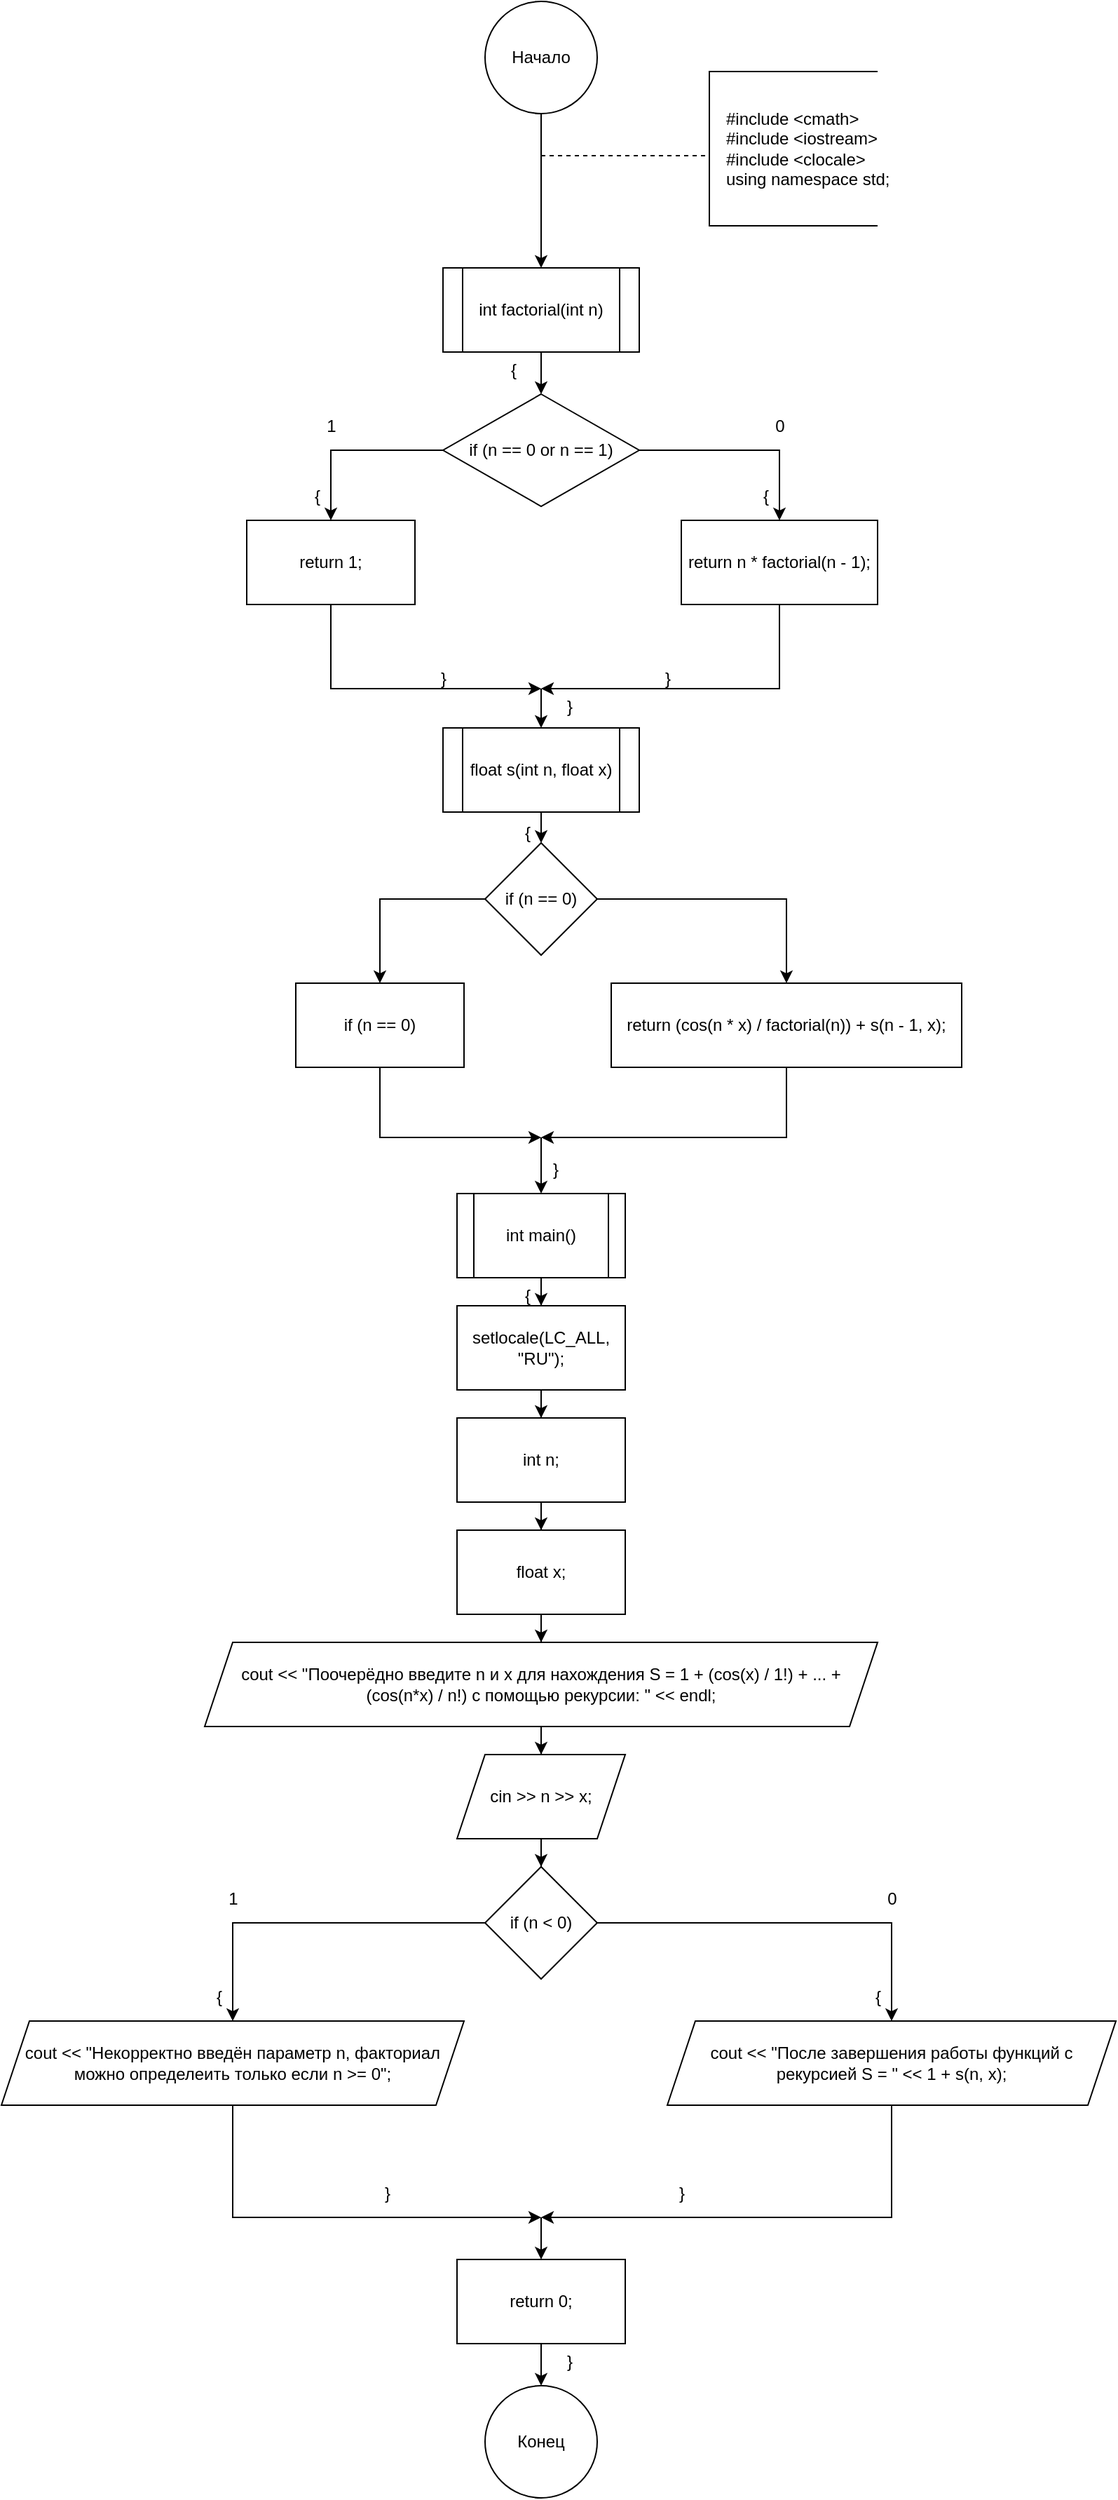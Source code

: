 <mxfile version="25.0.3">
  <diagram name="Страница — 1" id="lp9VnfLBmj4HYotBcLrf">
    <mxGraphModel dx="1071" dy="596" grid="1" gridSize="10" guides="1" tooltips="1" connect="1" arrows="1" fold="1" page="1" pageScale="1" pageWidth="827" pageHeight="1169" math="0" shadow="0">
      <root>
        <mxCell id="0" />
        <mxCell id="1" parent="0" />
        <mxCell id="vvqf3th2D5cChJPoauMC-3" style="edgeStyle=orthogonalEdgeStyle;rounded=0;orthogonalLoop=1;jettySize=auto;html=1;" edge="1" parent="1" source="vvqf3th2D5cChJPoauMC-1" target="vvqf3th2D5cChJPoauMC-7">
          <mxGeometry relative="1" as="geometry">
            <mxPoint x="410" y="220" as="targetPoint" />
          </mxGeometry>
        </mxCell>
        <mxCell id="vvqf3th2D5cChJPoauMC-1" value="Начало" style="ellipse;whiteSpace=wrap;html=1;aspect=fixed;" vertex="1" parent="1">
          <mxGeometry x="370" y="40" width="80" height="80" as="geometry" />
        </mxCell>
        <mxCell id="vvqf3th2D5cChJPoauMC-4" value="" style="endArrow=none;dashed=1;html=1;rounded=0;" edge="1" parent="1">
          <mxGeometry width="50" height="50" relative="1" as="geometry">
            <mxPoint x="410" y="150" as="sourcePoint" />
            <mxPoint x="530" y="150" as="targetPoint" />
          </mxGeometry>
        </mxCell>
        <mxCell id="vvqf3th2D5cChJPoauMC-5" value="" style="endArrow=none;html=1;rounded=0;" edge="1" parent="1">
          <mxGeometry width="50" height="50" relative="1" as="geometry">
            <mxPoint x="650" y="200" as="sourcePoint" />
            <mxPoint x="650" y="90" as="targetPoint" />
            <Array as="points">
              <mxPoint x="530" y="200" />
              <mxPoint x="530" y="90" />
            </Array>
          </mxGeometry>
        </mxCell>
        <mxCell id="vvqf3th2D5cChJPoauMC-6" value="#include &lt;cmath&gt;&#xa;#include &lt;iostream&gt;&#xa;#include &lt;clocale&gt;&#xa;using namespace std;" style="text;whiteSpace=wrap;" vertex="1" parent="1">
          <mxGeometry x="540" y="110" width="140" height="70" as="geometry" />
        </mxCell>
        <mxCell id="vvqf3th2D5cChJPoauMC-9" style="edgeStyle=orthogonalEdgeStyle;rounded=0;orthogonalLoop=1;jettySize=auto;html=1;" edge="1" parent="1" source="vvqf3th2D5cChJPoauMC-7" target="vvqf3th2D5cChJPoauMC-10">
          <mxGeometry relative="1" as="geometry">
            <mxPoint x="410" y="320" as="targetPoint" />
          </mxGeometry>
        </mxCell>
        <mxCell id="vvqf3th2D5cChJPoauMC-7" value="int factorial(int n)" style="shape=process;whiteSpace=wrap;html=1;backgroundOutline=1;" vertex="1" parent="1">
          <mxGeometry x="340" y="230" width="140" height="60" as="geometry" />
        </mxCell>
        <mxCell id="vvqf3th2D5cChJPoauMC-12" style="edgeStyle=orthogonalEdgeStyle;rounded=0;orthogonalLoop=1;jettySize=auto;html=1;" edge="1" parent="1" source="vvqf3th2D5cChJPoauMC-10" target="vvqf3th2D5cChJPoauMC-13">
          <mxGeometry relative="1" as="geometry">
            <mxPoint x="280" y="420" as="targetPoint" />
          </mxGeometry>
        </mxCell>
        <mxCell id="vvqf3th2D5cChJPoauMC-14" style="edgeStyle=orthogonalEdgeStyle;rounded=0;orthogonalLoop=1;jettySize=auto;html=1;" edge="1" parent="1" source="vvqf3th2D5cChJPoauMC-10" target="vvqf3th2D5cChJPoauMC-15">
          <mxGeometry relative="1" as="geometry">
            <mxPoint x="580" y="430" as="targetPoint" />
          </mxGeometry>
        </mxCell>
        <mxCell id="vvqf3th2D5cChJPoauMC-10" value="if (n == 0 or n == 1)" style="rhombus;whiteSpace=wrap;html=1;" vertex="1" parent="1">
          <mxGeometry x="340" y="320" width="140" height="80" as="geometry" />
        </mxCell>
        <mxCell id="vvqf3th2D5cChJPoauMC-21" style="edgeStyle=orthogonalEdgeStyle;rounded=0;orthogonalLoop=1;jettySize=auto;html=1;" edge="1" parent="1" source="vvqf3th2D5cChJPoauMC-13">
          <mxGeometry relative="1" as="geometry">
            <mxPoint x="410" y="530" as="targetPoint" />
            <Array as="points">
              <mxPoint x="260" y="530" />
            </Array>
          </mxGeometry>
        </mxCell>
        <mxCell id="vvqf3th2D5cChJPoauMC-13" value="return 1;" style="rounded=0;whiteSpace=wrap;html=1;" vertex="1" parent="1">
          <mxGeometry x="200" y="410" width="120" height="60" as="geometry" />
        </mxCell>
        <mxCell id="vvqf3th2D5cChJPoauMC-22" style="edgeStyle=orthogonalEdgeStyle;rounded=0;orthogonalLoop=1;jettySize=auto;html=1;" edge="1" parent="1" source="vvqf3th2D5cChJPoauMC-15">
          <mxGeometry relative="1" as="geometry">
            <mxPoint x="410" y="530" as="targetPoint" />
            <Array as="points">
              <mxPoint x="580" y="530" />
            </Array>
          </mxGeometry>
        </mxCell>
        <mxCell id="vvqf3th2D5cChJPoauMC-15" value="return n * factorial(n - 1);" style="rounded=0;whiteSpace=wrap;html=1;" vertex="1" parent="1">
          <mxGeometry x="510" y="410" width="140" height="60" as="geometry" />
        </mxCell>
        <mxCell id="vvqf3th2D5cChJPoauMC-16" value="{" style="text;html=1;align=center;verticalAlign=middle;resizable=0;points=[];autosize=1;strokeColor=none;fillColor=none;" vertex="1" parent="1">
          <mxGeometry x="375" y="288" width="30" height="30" as="geometry" />
        </mxCell>
        <mxCell id="vvqf3th2D5cChJPoauMC-17" value="1" style="text;html=1;align=center;verticalAlign=middle;resizable=0;points=[];autosize=1;strokeColor=none;fillColor=none;" vertex="1" parent="1">
          <mxGeometry x="245" y="328" width="30" height="30" as="geometry" />
        </mxCell>
        <mxCell id="vvqf3th2D5cChJPoauMC-18" value="0" style="text;html=1;align=center;verticalAlign=middle;resizable=0;points=[];autosize=1;strokeColor=none;fillColor=none;" vertex="1" parent="1">
          <mxGeometry x="565" y="328" width="30" height="30" as="geometry" />
        </mxCell>
        <mxCell id="vvqf3th2D5cChJPoauMC-19" value="{" style="text;html=1;align=center;verticalAlign=middle;resizable=0;points=[];autosize=1;strokeColor=none;fillColor=none;" vertex="1" parent="1">
          <mxGeometry x="235" y="378" width="30" height="30" as="geometry" />
        </mxCell>
        <mxCell id="vvqf3th2D5cChJPoauMC-20" value="{" style="text;html=1;align=center;verticalAlign=middle;resizable=0;points=[];autosize=1;strokeColor=none;fillColor=none;" vertex="1" parent="1">
          <mxGeometry x="555" y="378" width="30" height="30" as="geometry" />
        </mxCell>
        <mxCell id="vvqf3th2D5cChJPoauMC-23" value="}" style="text;html=1;align=center;verticalAlign=middle;resizable=0;points=[];autosize=1;strokeColor=none;fillColor=none;" vertex="1" parent="1">
          <mxGeometry x="325" y="508" width="30" height="30" as="geometry" />
        </mxCell>
        <mxCell id="vvqf3th2D5cChJPoauMC-24" value="}" style="text;html=1;align=center;verticalAlign=middle;resizable=0;points=[];autosize=1;strokeColor=none;fillColor=none;" vertex="1" parent="1">
          <mxGeometry x="485" y="508" width="30" height="30" as="geometry" />
        </mxCell>
        <mxCell id="vvqf3th2D5cChJPoauMC-25" value="" style="endArrow=classic;html=1;rounded=0;" edge="1" parent="1" target="vvqf3th2D5cChJPoauMC-27">
          <mxGeometry width="50" height="50" relative="1" as="geometry">
            <mxPoint x="410" y="530" as="sourcePoint" />
            <mxPoint x="410" y="570" as="targetPoint" />
          </mxGeometry>
        </mxCell>
        <mxCell id="vvqf3th2D5cChJPoauMC-28" style="edgeStyle=orthogonalEdgeStyle;rounded=0;orthogonalLoop=1;jettySize=auto;html=1;" edge="1" parent="1" source="vvqf3th2D5cChJPoauMC-27" target="vvqf3th2D5cChJPoauMC-29">
          <mxGeometry relative="1" as="geometry">
            <mxPoint x="410" y="700" as="targetPoint" />
          </mxGeometry>
        </mxCell>
        <mxCell id="vvqf3th2D5cChJPoauMC-27" value="float s(int n, float x)" style="shape=process;whiteSpace=wrap;html=1;backgroundOutline=1;" vertex="1" parent="1">
          <mxGeometry x="340" y="558" width="140" height="60" as="geometry" />
        </mxCell>
        <mxCell id="vvqf3th2D5cChJPoauMC-30" style="edgeStyle=orthogonalEdgeStyle;rounded=0;orthogonalLoop=1;jettySize=auto;html=1;" edge="1" parent="1" source="vvqf3th2D5cChJPoauMC-29" target="vvqf3th2D5cChJPoauMC-31">
          <mxGeometry relative="1" as="geometry">
            <mxPoint x="280" y="730" as="targetPoint" />
          </mxGeometry>
        </mxCell>
        <mxCell id="vvqf3th2D5cChJPoauMC-32" style="edgeStyle=orthogonalEdgeStyle;rounded=0;orthogonalLoop=1;jettySize=auto;html=1;" edge="1" parent="1" source="vvqf3th2D5cChJPoauMC-29" target="vvqf3th2D5cChJPoauMC-33">
          <mxGeometry relative="1" as="geometry">
            <mxPoint x="550" y="750" as="targetPoint" />
          </mxGeometry>
        </mxCell>
        <mxCell id="vvqf3th2D5cChJPoauMC-29" value="if (n == 0)" style="rhombus;whiteSpace=wrap;html=1;" vertex="1" parent="1">
          <mxGeometry x="370" y="640" width="80" height="80" as="geometry" />
        </mxCell>
        <mxCell id="vvqf3th2D5cChJPoauMC-34" style="edgeStyle=orthogonalEdgeStyle;rounded=0;orthogonalLoop=1;jettySize=auto;html=1;" edge="1" parent="1" source="vvqf3th2D5cChJPoauMC-31">
          <mxGeometry relative="1" as="geometry">
            <mxPoint x="410" y="850" as="targetPoint" />
            <Array as="points">
              <mxPoint x="295" y="850" />
            </Array>
          </mxGeometry>
        </mxCell>
        <mxCell id="vvqf3th2D5cChJPoauMC-31" value="if (n == 0)" style="rounded=0;whiteSpace=wrap;html=1;" vertex="1" parent="1">
          <mxGeometry x="235" y="740" width="120" height="60" as="geometry" />
        </mxCell>
        <mxCell id="vvqf3th2D5cChJPoauMC-35" style="edgeStyle=orthogonalEdgeStyle;rounded=0;orthogonalLoop=1;jettySize=auto;html=1;" edge="1" parent="1" source="vvqf3th2D5cChJPoauMC-33">
          <mxGeometry relative="1" as="geometry">
            <mxPoint x="410" y="850" as="targetPoint" />
            <Array as="points">
              <mxPoint x="585" y="850" />
            </Array>
          </mxGeometry>
        </mxCell>
        <mxCell id="vvqf3th2D5cChJPoauMC-33" value="return (cos(n * x) / factorial(n)) + s(n - 1, x);" style="rounded=0;whiteSpace=wrap;html=1;" vertex="1" parent="1">
          <mxGeometry x="460" y="740" width="250" height="60" as="geometry" />
        </mxCell>
        <mxCell id="vvqf3th2D5cChJPoauMC-36" value="" style="endArrow=classic;html=1;rounded=0;" edge="1" parent="1" target="vvqf3th2D5cChJPoauMC-37">
          <mxGeometry width="50" height="50" relative="1" as="geometry">
            <mxPoint x="410" y="850" as="sourcePoint" />
            <mxPoint x="410" y="930" as="targetPoint" />
          </mxGeometry>
        </mxCell>
        <mxCell id="vvqf3th2D5cChJPoauMC-38" style="edgeStyle=orthogonalEdgeStyle;rounded=0;orthogonalLoop=1;jettySize=auto;html=1;" edge="1" parent="1" source="vvqf3th2D5cChJPoauMC-37" target="vvqf3th2D5cChJPoauMC-39">
          <mxGeometry relative="1" as="geometry">
            <mxPoint x="410" y="990" as="targetPoint" />
          </mxGeometry>
        </mxCell>
        <mxCell id="vvqf3th2D5cChJPoauMC-37" value="&lt;div&gt;int main()&lt;/div&gt;" style="shape=process;whiteSpace=wrap;html=1;backgroundOutline=1;" vertex="1" parent="1">
          <mxGeometry x="350" y="890" width="120" height="60" as="geometry" />
        </mxCell>
        <mxCell id="vvqf3th2D5cChJPoauMC-40" style="edgeStyle=orthogonalEdgeStyle;rounded=0;orthogonalLoop=1;jettySize=auto;html=1;" edge="1" parent="1" source="vvqf3th2D5cChJPoauMC-39" target="vvqf3th2D5cChJPoauMC-41">
          <mxGeometry relative="1" as="geometry">
            <mxPoint x="410" y="1070" as="targetPoint" />
          </mxGeometry>
        </mxCell>
        <mxCell id="vvqf3th2D5cChJPoauMC-39" value="setlocale(LC_ALL, &quot;RU&quot;);" style="rounded=0;whiteSpace=wrap;html=1;" vertex="1" parent="1">
          <mxGeometry x="350" y="970" width="120" height="60" as="geometry" />
        </mxCell>
        <mxCell id="vvqf3th2D5cChJPoauMC-42" style="edgeStyle=orthogonalEdgeStyle;rounded=0;orthogonalLoop=1;jettySize=auto;html=1;" edge="1" parent="1" source="vvqf3th2D5cChJPoauMC-41" target="vvqf3th2D5cChJPoauMC-43">
          <mxGeometry relative="1" as="geometry">
            <mxPoint x="410" y="1140" as="targetPoint" />
          </mxGeometry>
        </mxCell>
        <mxCell id="vvqf3th2D5cChJPoauMC-41" value="int n;" style="rounded=0;whiteSpace=wrap;html=1;" vertex="1" parent="1">
          <mxGeometry x="350" y="1050" width="120" height="60" as="geometry" />
        </mxCell>
        <mxCell id="vvqf3th2D5cChJPoauMC-44" style="edgeStyle=orthogonalEdgeStyle;rounded=0;orthogonalLoop=1;jettySize=auto;html=1;" edge="1" parent="1" source="vvqf3th2D5cChJPoauMC-43" target="vvqf3th2D5cChJPoauMC-45">
          <mxGeometry relative="1" as="geometry">
            <mxPoint x="410" y="1230" as="targetPoint" />
          </mxGeometry>
        </mxCell>
        <mxCell id="vvqf3th2D5cChJPoauMC-43" value="float x;" style="rounded=0;whiteSpace=wrap;html=1;" vertex="1" parent="1">
          <mxGeometry x="350" y="1130" width="120" height="60" as="geometry" />
        </mxCell>
        <mxCell id="vvqf3th2D5cChJPoauMC-46" style="edgeStyle=orthogonalEdgeStyle;rounded=0;orthogonalLoop=1;jettySize=auto;html=1;" edge="1" parent="1" source="vvqf3th2D5cChJPoauMC-45" target="vvqf3th2D5cChJPoauMC-47">
          <mxGeometry relative="1" as="geometry">
            <mxPoint x="410" y="1290" as="targetPoint" />
          </mxGeometry>
        </mxCell>
        <mxCell id="vvqf3th2D5cChJPoauMC-45" value="cout &amp;lt;&amp;lt; &quot;Поочерёдно введите n и x для нахождения S = 1 + (cos(x) / 1!) + ... + (cos(n*x) / n!) с помощью рекурсии: &quot; &amp;lt;&amp;lt; endl;" style="shape=parallelogram;perimeter=parallelogramPerimeter;whiteSpace=wrap;html=1;fixedSize=1;" vertex="1" parent="1">
          <mxGeometry x="170" y="1210" width="480" height="60" as="geometry" />
        </mxCell>
        <mxCell id="vvqf3th2D5cChJPoauMC-48" style="edgeStyle=orthogonalEdgeStyle;rounded=0;orthogonalLoop=1;jettySize=auto;html=1;" edge="1" parent="1" source="vvqf3th2D5cChJPoauMC-47" target="vvqf3th2D5cChJPoauMC-49">
          <mxGeometry relative="1" as="geometry">
            <mxPoint x="410" y="1380" as="targetPoint" />
          </mxGeometry>
        </mxCell>
        <mxCell id="vvqf3th2D5cChJPoauMC-47" value="cin &amp;gt;&amp;gt; n &amp;gt;&amp;gt; x;" style="shape=parallelogram;perimeter=parallelogramPerimeter;whiteSpace=wrap;html=1;fixedSize=1;" vertex="1" parent="1">
          <mxGeometry x="350" y="1290" width="120" height="60" as="geometry" />
        </mxCell>
        <mxCell id="vvqf3th2D5cChJPoauMC-50" style="edgeStyle=orthogonalEdgeStyle;rounded=0;orthogonalLoop=1;jettySize=auto;html=1;" edge="1" parent="1" source="vvqf3th2D5cChJPoauMC-49" target="vvqf3th2D5cChJPoauMC-51">
          <mxGeometry relative="1" as="geometry">
            <mxPoint x="290" y="1460" as="targetPoint" />
          </mxGeometry>
        </mxCell>
        <mxCell id="vvqf3th2D5cChJPoauMC-52" style="edgeStyle=orthogonalEdgeStyle;rounded=0;orthogonalLoop=1;jettySize=auto;html=1;" edge="1" parent="1" source="vvqf3th2D5cChJPoauMC-49" target="vvqf3th2D5cChJPoauMC-53">
          <mxGeometry relative="1" as="geometry">
            <mxPoint x="650" y="1500" as="targetPoint" />
          </mxGeometry>
        </mxCell>
        <mxCell id="vvqf3th2D5cChJPoauMC-49" value="if (n &amp;lt; 0)" style="rhombus;whiteSpace=wrap;html=1;" vertex="1" parent="1">
          <mxGeometry x="370" y="1370" width="80" height="80" as="geometry" />
        </mxCell>
        <mxCell id="vvqf3th2D5cChJPoauMC-55" style="edgeStyle=orthogonalEdgeStyle;rounded=0;orthogonalLoop=1;jettySize=auto;html=1;" edge="1" parent="1" source="vvqf3th2D5cChJPoauMC-51">
          <mxGeometry relative="1" as="geometry">
            <mxPoint x="410" y="1620" as="targetPoint" />
            <Array as="points">
              <mxPoint x="190" y="1620" />
            </Array>
          </mxGeometry>
        </mxCell>
        <mxCell id="vvqf3th2D5cChJPoauMC-51" value="cout &amp;lt;&amp;lt; &quot;Некорректно введён параметр n, факториал можно определеить только если n &amp;gt;= 0&quot;;" style="shape=parallelogram;perimeter=parallelogramPerimeter;whiteSpace=wrap;html=1;fixedSize=1;" vertex="1" parent="1">
          <mxGeometry x="25" y="1480" width="330" height="60" as="geometry" />
        </mxCell>
        <mxCell id="vvqf3th2D5cChJPoauMC-54" style="edgeStyle=orthogonalEdgeStyle;rounded=0;orthogonalLoop=1;jettySize=auto;html=1;" edge="1" parent="1" source="vvqf3th2D5cChJPoauMC-53">
          <mxGeometry relative="1" as="geometry">
            <mxPoint x="410" y="1620" as="targetPoint" />
            <Array as="points">
              <mxPoint x="660" y="1620" />
            </Array>
          </mxGeometry>
        </mxCell>
        <mxCell id="vvqf3th2D5cChJPoauMC-53" value="cout &amp;lt;&amp;lt; &quot;После завершения работы функций с рекурсией S = &quot; &amp;lt;&amp;lt; 1 + s(n, x);" style="shape=parallelogram;perimeter=parallelogramPerimeter;whiteSpace=wrap;html=1;fixedSize=1;" vertex="1" parent="1">
          <mxGeometry x="500" y="1480" width="320" height="60" as="geometry" />
        </mxCell>
        <mxCell id="vvqf3th2D5cChJPoauMC-57" value="" style="endArrow=classic;html=1;rounded=0;" edge="1" parent="1" target="vvqf3th2D5cChJPoauMC-58">
          <mxGeometry width="50" height="50" relative="1" as="geometry">
            <mxPoint x="410" y="1620" as="sourcePoint" />
            <mxPoint x="410" y="1690" as="targetPoint" />
          </mxGeometry>
        </mxCell>
        <mxCell id="vvqf3th2D5cChJPoauMC-59" style="edgeStyle=orthogonalEdgeStyle;rounded=0;orthogonalLoop=1;jettySize=auto;html=1;" edge="1" parent="1" source="vvqf3th2D5cChJPoauMC-58" target="vvqf3th2D5cChJPoauMC-61">
          <mxGeometry relative="1" as="geometry">
            <mxPoint x="410" y="1740" as="targetPoint" />
          </mxGeometry>
        </mxCell>
        <mxCell id="vvqf3th2D5cChJPoauMC-58" value="return 0;" style="rounded=0;whiteSpace=wrap;html=1;" vertex="1" parent="1">
          <mxGeometry x="350" y="1650" width="120" height="60" as="geometry" />
        </mxCell>
        <mxCell id="vvqf3th2D5cChJPoauMC-61" value="Конец" style="ellipse;whiteSpace=wrap;html=1;aspect=fixed;" vertex="1" parent="1">
          <mxGeometry x="370" y="1740" width="80" height="80" as="geometry" />
        </mxCell>
        <mxCell id="vvqf3th2D5cChJPoauMC-63" value="1" style="text;html=1;align=center;verticalAlign=middle;resizable=0;points=[];autosize=1;strokeColor=none;fillColor=none;" vertex="1" parent="1">
          <mxGeometry x="175" y="1378" width="30" height="30" as="geometry" />
        </mxCell>
        <mxCell id="vvqf3th2D5cChJPoauMC-64" value="0" style="text;html=1;align=center;verticalAlign=middle;resizable=0;points=[];autosize=1;strokeColor=none;fillColor=none;" vertex="1" parent="1">
          <mxGeometry x="645" y="1378" width="30" height="30" as="geometry" />
        </mxCell>
        <mxCell id="vvqf3th2D5cChJPoauMC-65" value="{" style="text;html=1;align=center;verticalAlign=middle;resizable=0;points=[];autosize=1;strokeColor=none;fillColor=none;" vertex="1" parent="1">
          <mxGeometry x="165" y="1448" width="30" height="30" as="geometry" />
        </mxCell>
        <mxCell id="vvqf3th2D5cChJPoauMC-66" value="{" style="text;html=1;align=center;verticalAlign=middle;resizable=0;points=[];autosize=1;strokeColor=none;fillColor=none;" vertex="1" parent="1">
          <mxGeometry x="635" y="1448" width="30" height="30" as="geometry" />
        </mxCell>
        <mxCell id="vvqf3th2D5cChJPoauMC-67" value="}" style="text;html=1;align=center;verticalAlign=middle;resizable=0;points=[];autosize=1;strokeColor=none;fillColor=none;" vertex="1" parent="1">
          <mxGeometry x="495" y="1588" width="30" height="30" as="geometry" />
        </mxCell>
        <mxCell id="vvqf3th2D5cChJPoauMC-68" value="}" style="text;html=1;align=center;verticalAlign=middle;resizable=0;points=[];autosize=1;strokeColor=none;fillColor=none;" vertex="1" parent="1">
          <mxGeometry x="285" y="1588" width="30" height="30" as="geometry" />
        </mxCell>
        <mxCell id="vvqf3th2D5cChJPoauMC-69" value="{" style="text;html=1;align=center;verticalAlign=middle;resizable=0;points=[];autosize=1;strokeColor=none;fillColor=none;" vertex="1" parent="1">
          <mxGeometry x="385" y="948" width="30" height="30" as="geometry" />
        </mxCell>
        <mxCell id="vvqf3th2D5cChJPoauMC-70" value="}" style="text;html=1;align=center;verticalAlign=middle;resizable=0;points=[];autosize=1;strokeColor=none;fillColor=none;" vertex="1" parent="1">
          <mxGeometry x="415" y="1708" width="30" height="30" as="geometry" />
        </mxCell>
        <mxCell id="vvqf3th2D5cChJPoauMC-71" value="}" style="text;html=1;align=center;verticalAlign=middle;resizable=0;points=[];autosize=1;strokeColor=none;fillColor=none;" vertex="1" parent="1">
          <mxGeometry x="405" y="858" width="30" height="30" as="geometry" />
        </mxCell>
        <mxCell id="vvqf3th2D5cChJPoauMC-72" value="{" style="text;html=1;align=center;verticalAlign=middle;resizable=0;points=[];autosize=1;strokeColor=none;fillColor=none;" vertex="1" parent="1">
          <mxGeometry x="385" y="618" width="30" height="30" as="geometry" />
        </mxCell>
        <mxCell id="vvqf3th2D5cChJPoauMC-73" value="}" style="text;html=1;align=center;verticalAlign=middle;resizable=0;points=[];autosize=1;strokeColor=none;fillColor=none;" vertex="1" parent="1">
          <mxGeometry x="415" y="528" width="30" height="30" as="geometry" />
        </mxCell>
      </root>
    </mxGraphModel>
  </diagram>
</mxfile>
